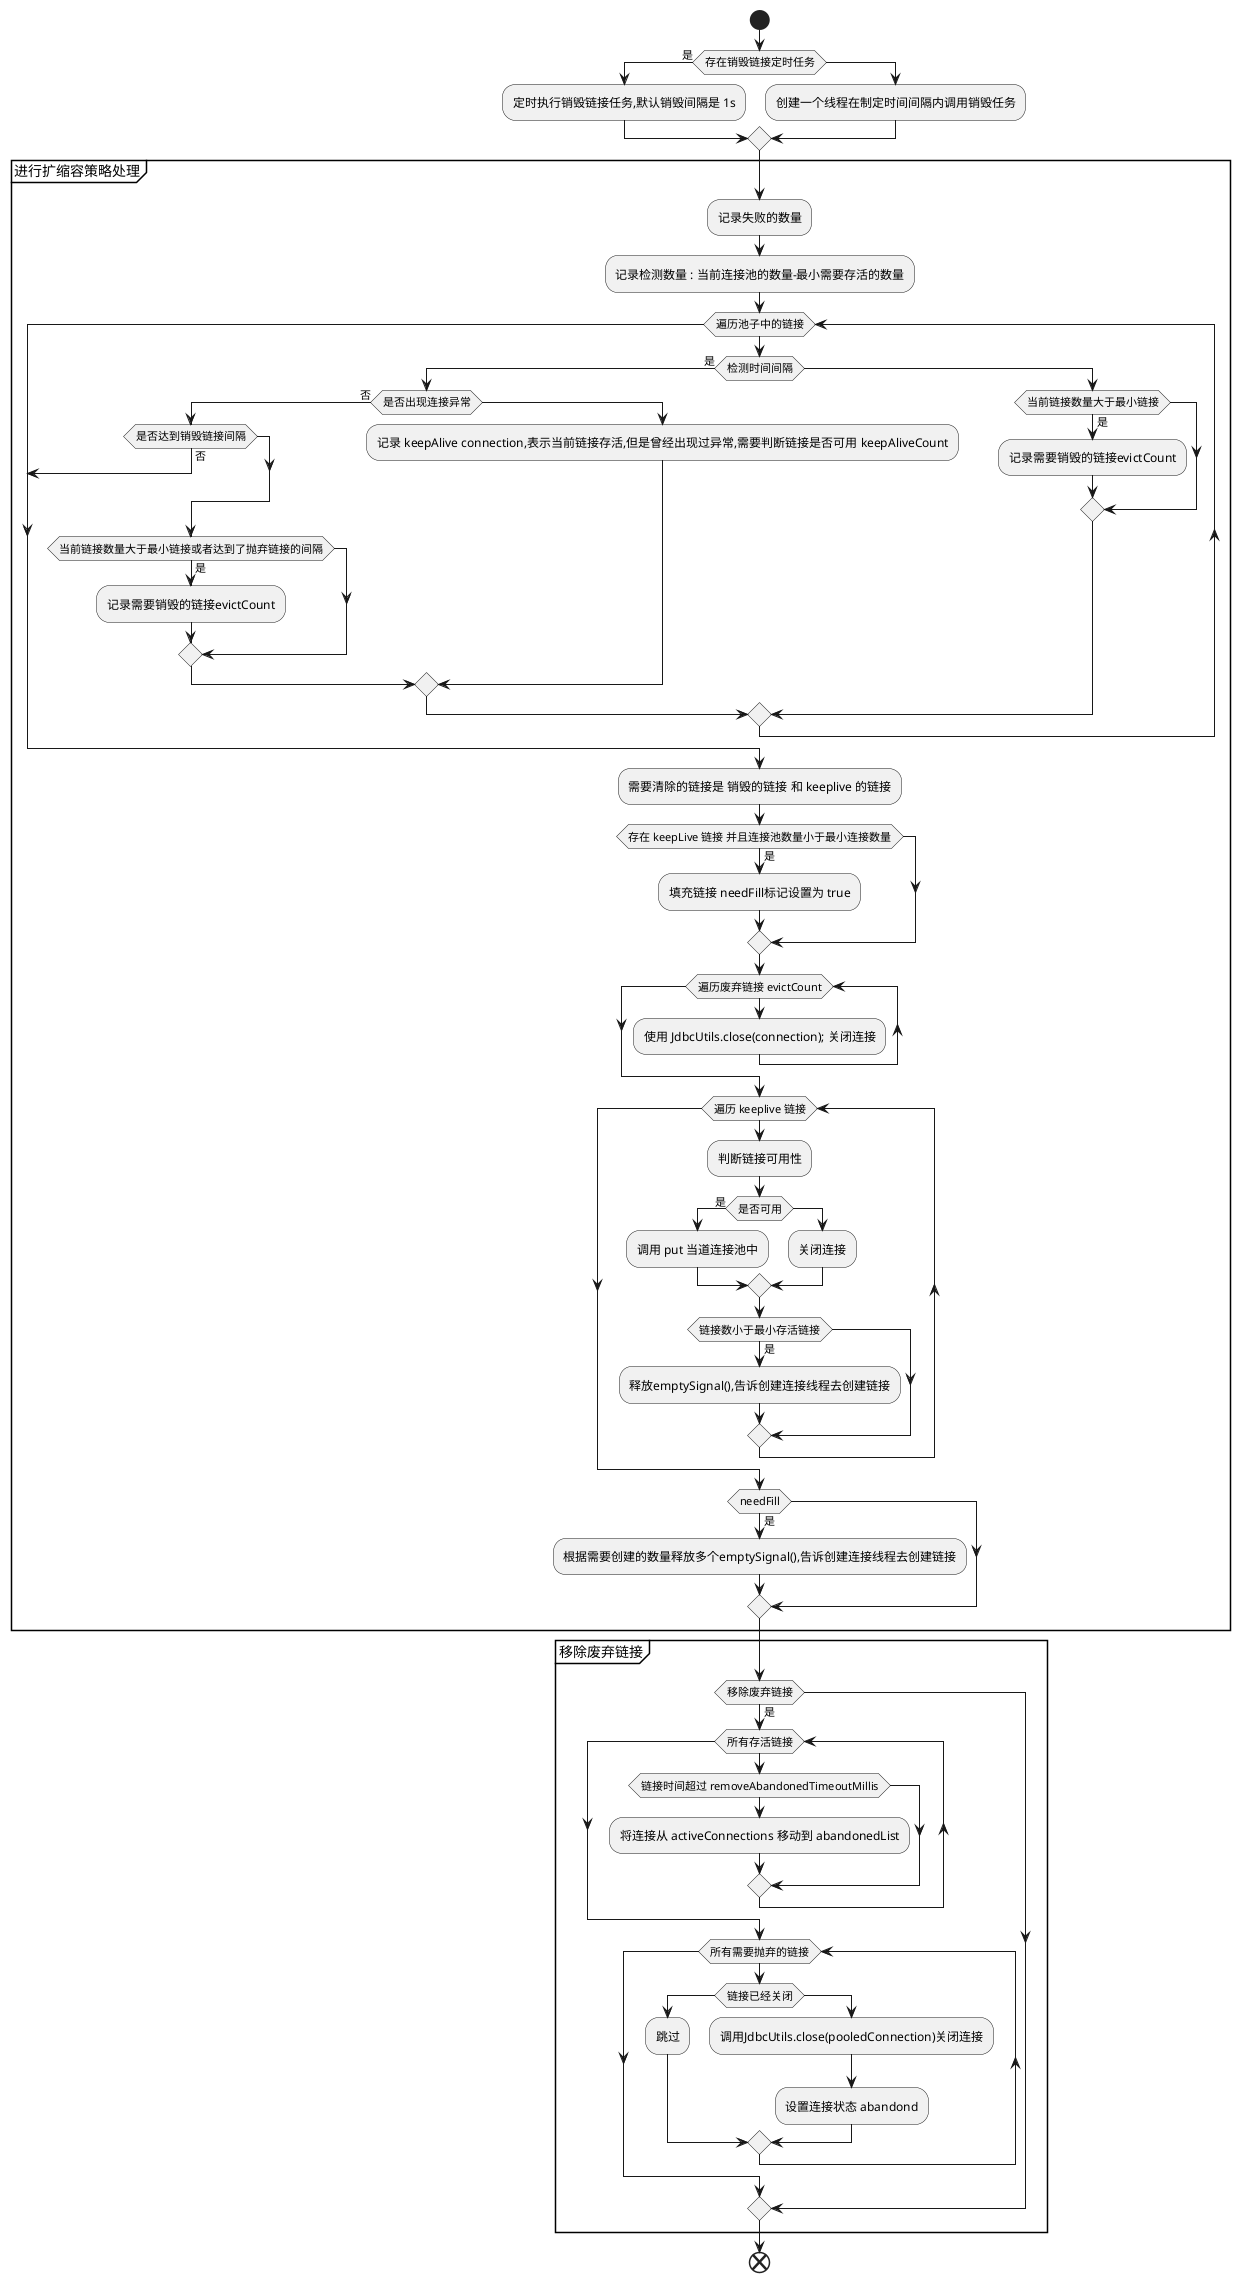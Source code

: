 @startuml
'https://plantuml.com/sequence-diagram

start
if (存在销毁链接定时任务) then (是)
    :定时执行销毁链接任务,默认销毁间隔是 1s;
else
    :创建一个线程在制定时间间隔内调用销毁任务;
endif
partition "进行扩缩容策略处理" {
    :记录失败的数量;
    :记录检测数量 : 当前连接池的数量-最小需要存活的数量;
    while(遍历池子中的链接)
        if (检测时间间隔) then (是)

            if (是否出现连接异常) then (否)
                if (是否达到销毁链接间隔) then(否)
                  break
                endif
                if (当前链接数量大于最小链接或者达到了抛弃链接的间隔) then (是)
                    :记录需要销毁的链接evictCount;
                endif
            else
               :记录 keepAlive connection,表示当前链接存活,但是曾经出现过异常,需要判断链接是否可用 keepAliveCount;
            endif
        else
             if (当前链接数量大于最小链接) then (是)
                                :记录需要销毁的链接evictCount;
             endif
        endif
    endwhile
    :需要清除的链接是 销毁的链接 和 keeplive 的链接;
    if (存在 keepLive 链接 并且连接池数量小于最小连接数量) then (是)
        :填充链接 needFill标记设置为 true;
    endif
    while (遍历废弃链接 evictCount)
        :使用 JdbcUtils.close(connection); 关闭连接;
    endwhile
    while (遍历 keeplive 链接)
        :判断链接可用性;
        if (是否可用) then (是)
            :调用 put 当道连接池中;
        else
            :关闭连接;
        endif
        if (链接数小于最小存活链接) then (是)
            :释放emptySignal(),告诉创建连接线程去创建链接;
        endif
    endwhile
    if (needFill) then (是)
       :根据需要创建的数量释放多个emptySignal(),告诉创建连接线程去创建链接;
    endif
}
partition "移除废弃链接" {
    if (移除废弃链接) then (是)
        while (所有存活链接)
         if (链接时间超过 removeAbandonedTimeoutMillis) then
            :将连接从 activeConnections 移动到 abandonedList;
         endif
        endwhile
        while (所有需要抛弃的链接)
         if (链接已经关闭) then
            :跳过;
         else
            :调用JdbcUtils.close(pooledConnection)关闭连接;
            :设置连接状态 abandond;
         endif

        endwhile
    endif
}



end

@enduml